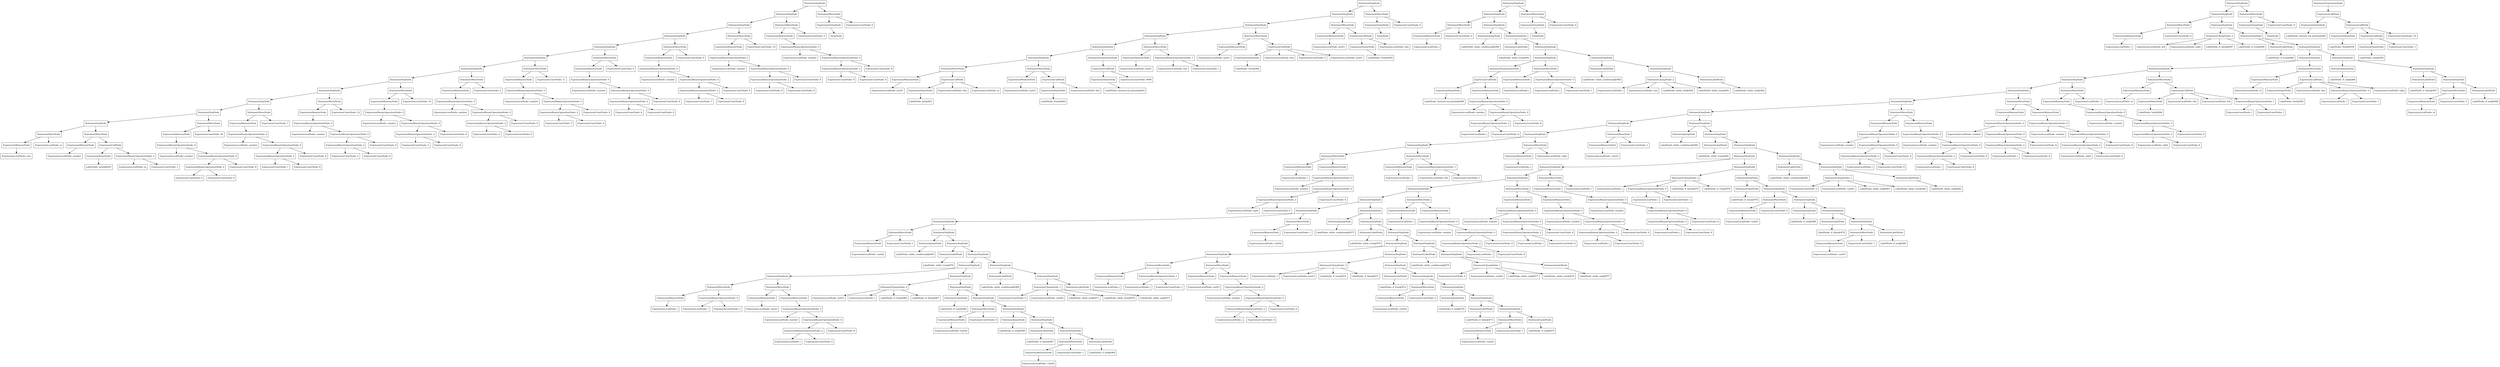digraph QuickSort {
"0x6030000e2db0" [label="StatementSeqNode" shape=box]
"0x6030000e2d20" [label="StatementSeqNode" shape=box]
"0x6030000e2c30" [label="StatementSeqNode" shape=box]
"0x6030000e2b40" [label="StatementSeqNode" shape=box]
"0x6030000e2a50" [label="StatementSeqNode" shape=box]
"0x6030000e2960" [label="StatementSeqNode" shape=box]
"0x6030000e2870" [label="StatementSeqNode" shape=box]
"0x6030000e2780" [label="StatementSeqNode" shape=box]
"0x6030000e2690" [label="StatementSeqNode" shape=box]
"0x6030000e25a0" [label="StatementSeqNode" shape=box]
"0x6030000e24b0" [label="StatementSeqNode" shape=box]
"0x6030000e23c0" [label="StatementSeqNode" shape=box]
"0x6030000e2330" [label="StatementMoveNode" shape=box]
"0x602000062e10" [label="ExpressionMemoryNode" shape=box]
"0x6040000c5d90" [label="ExpressionLocalNode: size" shape=box]
"0x602000062e10" -> "0x6040000c5d90"
"0x6030000e2330" -> "0x602000062e10"
"0x6040000c5d50" [label="ExpressionLocalNode: sz" shape=box]
"0x6030000e2330" -> "0x6040000c5d50"
"0x6030000e23c0" -> "0x6030000e2330"
"0x6030000e2390" [label="StatementMoveNode" shape=box]
"0x602000062f10" [label="ExpressionMemoryNode" shape=box]
"0x6040000c5e90" [label="ExpressionLocalNode: number" shape=box]
"0x602000062f10" -> "0x6040000c5e90"
"0x6030000e2390" -> "0x602000062f10"
"0x6040000c5e10" [label="ExpressionCallNode" shape=box]
"0x602000062e50" [label="ExpressionNameNode" shape=box]
"0x6040000c5dd0" [label="LabelNode: new[]@993" shape=box]
"0x602000062e50" -> "0x6040000c5dd0"
"0x6040000c5e10" -> "0x602000062e50"
"0x6030000e2360" [label="ExpressionBinaryOperationNode: 2" shape=box]
"0x6040000c5e50" [label="ExpressionLocalNode: sz" shape=box]
"0x6030000e2360" -> "0x6040000c5e50"
"0x602000062e90" [label="ExpressionConstNode: 1" shape=box]
"0x6030000e2360" -> "0x602000062e90"
"0x6040000c5e10" -> "0x6030000e2360"
"0x6030000e2390" -> "0x6040000c5e10"
"0x6030000e23c0" -> "0x6030000e2390"
"0x6030000e24b0" -> "0x6030000e23c0"
"0x6030000e2480" [label="StatementMoveNode" shape=box]
"0x602000063050" [label="ExpressionMemoryNode" shape=box]
"0x6030000e2450" [label="ExpressionBinaryOperationNode: 0" shape=box]
"0x6040000c5ed0" [label="ExpressionLocalNode: number" shape=box]
"0x6030000e2450" -> "0x6040000c5ed0"
"0x6030000e2420" [label="ExpressionBinaryOperationNode: 0" shape=box]
"0x6030000e23f0" [label="ExpressionBinaryOperationNode: 2" shape=box]
"0x602000062ff0" [label="ExpressionConstNode: 0" shape=box]
"0x6030000e23f0" -> "0x602000062ff0"
"0x602000063030" [label="ExpressionConstNode: 8" shape=box]
"0x6030000e23f0" -> "0x602000063030"
"0x6030000e2420" -> "0x6030000e23f0"
"0x602000063010" [label="ExpressionConstNode: 8" shape=box]
"0x6030000e2420" -> "0x602000063010"
"0x6030000e2450" -> "0x6030000e2420"
"0x602000063050" -> "0x6030000e2450"
"0x6030000e2480" -> "0x602000063050"
"0x602000062f90" [label="ExpressionConstNode: 20" shape=box]
"0x6030000e2480" -> "0x602000062f90"
"0x6030000e24b0" -> "0x6030000e2480"
"0x6030000e25a0" -> "0x6030000e24b0"
"0x6030000e2570" [label="StatementMoveNode" shape=box]
"0x602000063190" [label="ExpressionMemoryNode" shape=box]
"0x6030000e2540" [label="ExpressionBinaryOperationNode: 0" shape=box]
"0x6040000c5f10" [label="ExpressionLocalNode: number" shape=box]
"0x6030000e2540" -> "0x6040000c5f10"
"0x6030000e2510" [label="ExpressionBinaryOperationNode: 0" shape=box]
"0x6030000e24e0" [label="ExpressionBinaryOperationNode: 2" shape=box]
"0x602000063130" [label="ExpressionConstNode: 1" shape=box]
"0x6030000e24e0" -> "0x602000063130"
"0x602000063170" [label="ExpressionConstNode: 8" shape=box]
"0x6030000e24e0" -> "0x602000063170"
"0x6030000e2510" -> "0x6030000e24e0"
"0x602000063150" [label="ExpressionConstNode: 8" shape=box]
"0x6030000e2510" -> "0x602000063150"
"0x6030000e2540" -> "0x6030000e2510"
"0x602000063190" -> "0x6030000e2540"
"0x6030000e2570" -> "0x602000063190"
"0x6020000630d0" [label="ExpressionConstNode: 7" shape=box]
"0x6030000e2570" -> "0x6020000630d0"
"0x6030000e25a0" -> "0x6030000e2570"
"0x6030000e2690" -> "0x6030000e25a0"
"0x6030000e2660" [label="StatementMoveNode" shape=box]
"0x6020000632d0" [label="ExpressionMemoryNode" shape=box]
"0x6030000e2630" [label="ExpressionBinaryOperationNode: 0" shape=box]
"0x6040000c5f50" [label="ExpressionLocalNode: number" shape=box]
"0x6030000e2630" -> "0x6040000c5f50"
"0x6030000e2600" [label="ExpressionBinaryOperationNode: 0" shape=box]
"0x6030000e25d0" [label="ExpressionBinaryOperationNode: 2" shape=box]
"0x602000063270" [label="ExpressionConstNode: 2" shape=box]
"0x6030000e25d0" -> "0x602000063270"
"0x6020000632b0" [label="ExpressionConstNode: 8" shape=box]
"0x6030000e25d0" -> "0x6020000632b0"
"0x6030000e2600" -> "0x6030000e25d0"
"0x602000063290" [label="ExpressionConstNode: 8" shape=box]
"0x6030000e2600" -> "0x602000063290"
"0x6030000e2630" -> "0x6030000e2600"
"0x6020000632d0" -> "0x6030000e2630"
"0x6030000e2660" -> "0x6020000632d0"
"0x602000063210" [label="ExpressionConstNode: 12" shape=box]
"0x6030000e2660" -> "0x602000063210"
"0x6030000e2690" -> "0x6030000e2660"
"0x6030000e2780" -> "0x6030000e2690"
"0x6030000e2750" [label="StatementMoveNode" shape=box]
"0x602000063410" [label="ExpressionMemoryNode" shape=box]
"0x6030000e2720" [label="ExpressionBinaryOperationNode: 0" shape=box]
"0x6040000c5f90" [label="ExpressionLocalNode: number" shape=box]
"0x6030000e2720" -> "0x6040000c5f90"
"0x6030000e26f0" [label="ExpressionBinaryOperationNode: 0" shape=box]
"0x6030000e26c0" [label="ExpressionBinaryOperationNode: 2" shape=box]
"0x6020000633b0" [label="ExpressionConstNode: 3" shape=box]
"0x6030000e26c0" -> "0x6020000633b0"
"0x6020000633f0" [label="ExpressionConstNode: 8" shape=box]
"0x6030000e26c0" -> "0x6020000633f0"
"0x6030000e26f0" -> "0x6030000e26c0"
"0x6020000633d0" [label="ExpressionConstNode: 8" shape=box]
"0x6030000e26f0" -> "0x6020000633d0"
"0x6030000e2720" -> "0x6030000e26f0"
"0x602000063410" -> "0x6030000e2720"
"0x6030000e2750" -> "0x602000063410"
"0x602000063350" [label="ExpressionConstNode: 18" shape=box]
"0x6030000e2750" -> "0x602000063350"
"0x6030000e2780" -> "0x6030000e2750"
"0x6030000e2870" -> "0x6030000e2780"
"0x6030000e2840" [label="StatementMoveNode" shape=box]
"0x602000063550" [label="ExpressionMemoryNode" shape=box]
"0x6030000e2810" [label="ExpressionBinaryOperationNode: 0" shape=box]
"0x6040000c5fd0" [label="ExpressionLocalNode: number" shape=box]
"0x6030000e2810" -> "0x6040000c5fd0"
"0x6030000e27e0" [label="ExpressionBinaryOperationNode: 0" shape=box]
"0x6030000e27b0" [label="ExpressionBinaryOperationNode: 2" shape=box]
"0x6020000634f0" [label="ExpressionConstNode: 4" shape=box]
"0x6030000e27b0" -> "0x6020000634f0"
"0x602000063530" [label="ExpressionConstNode: 8" shape=box]
"0x6030000e27b0" -> "0x602000063530"
"0x6030000e27e0" -> "0x6030000e27b0"
"0x602000063510" [label="ExpressionConstNode: 8" shape=box]
"0x6030000e27e0" -> "0x602000063510"
"0x6030000e2810" -> "0x6030000e27e0"
"0x602000063550" -> "0x6030000e2810"
"0x6030000e2840" -> "0x602000063550"
"0x602000063490" [label="ExpressionConstNode: 2" shape=box]
"0x6030000e2840" -> "0x602000063490"
"0x6030000e2870" -> "0x6030000e2840"
"0x6030000e2960" -> "0x6030000e2870"
"0x6030000e2930" [label="StatementMoveNode" shape=box]
"0x602000063690" [label="ExpressionMemoryNode" shape=box]
"0x6030000e2900" [label="ExpressionBinaryOperationNode: 0" shape=box]
"0x6040000c6010" [label="ExpressionLocalNode: number" shape=box]
"0x6030000e2900" -> "0x6040000c6010"
"0x6030000e28d0" [label="ExpressionBinaryOperationNode: 0" shape=box]
"0x6030000e28a0" [label="ExpressionBinaryOperationNode: 2" shape=box]
"0x602000063630" [label="ExpressionConstNode: 5" shape=box]
"0x6030000e28a0" -> "0x602000063630"
"0x602000063670" [label="ExpressionConstNode: 8" shape=box]
"0x6030000e28a0" -> "0x602000063670"
"0x6030000e28d0" -> "0x6030000e28a0"
"0x602000063650" [label="ExpressionConstNode: 8" shape=box]
"0x6030000e28d0" -> "0x602000063650"
"0x6030000e2900" -> "0x6030000e28d0"
"0x602000063690" -> "0x6030000e2900"
"0x6030000e2930" -> "0x602000063690"
"0x6020000635d0" [label="ExpressionConstNode: 11" shape=box]
"0x6030000e2930" -> "0x6020000635d0"
"0x6030000e2960" -> "0x6030000e2930"
"0x6030000e2a50" -> "0x6030000e2960"
"0x6030000e2a20" [label="StatementMoveNode" shape=box]
"0x6020000637d0" [label="ExpressionMemoryNode" shape=box]
"0x6030000e29f0" [label="ExpressionBinaryOperationNode: 0" shape=box]
"0x6040000c6050" [label="ExpressionLocalNode: number" shape=box]
"0x6030000e29f0" -> "0x6040000c6050"
"0x6030000e29c0" [label="ExpressionBinaryOperationNode: 0" shape=box]
"0x6030000e2990" [label="ExpressionBinaryOperationNode: 2" shape=box]
"0x602000063770" [label="ExpressionConstNode: 6" shape=box]
"0x6030000e2990" -> "0x602000063770"
"0x6020000637b0" [label="ExpressionConstNode: 8" shape=box]
"0x6030000e2990" -> "0x6020000637b0"
"0x6030000e29c0" -> "0x6030000e2990"
"0x602000063790" [label="ExpressionConstNode: 8" shape=box]
"0x6030000e29c0" -> "0x602000063790"
"0x6030000e29f0" -> "0x6030000e29c0"
"0x6020000637d0" -> "0x6030000e29f0"
"0x6030000e2a20" -> "0x6020000637d0"
"0x602000063710" [label="ExpressionConstNode: 6" shape=box]
"0x6030000e2a20" -> "0x602000063710"
"0x6030000e2a50" -> "0x6030000e2a20"
"0x6030000e2b40" -> "0x6030000e2a50"
"0x6030000e2b10" [label="StatementMoveNode" shape=box]
"0x602000063910" [label="ExpressionMemoryNode" shape=box]
"0x6030000e2ae0" [label="ExpressionBinaryOperationNode: 0" shape=box]
"0x6040000c6090" [label="ExpressionLocalNode: number" shape=box]
"0x6030000e2ae0" -> "0x6040000c6090"
"0x6030000e2ab0" [label="ExpressionBinaryOperationNode: 0" shape=box]
"0x6030000e2a80" [label="ExpressionBinaryOperationNode: 2" shape=box]
"0x6020000638b0" [label="ExpressionConstNode: 7" shape=box]
"0x6030000e2a80" -> "0x6020000638b0"
"0x6020000638f0" [label="ExpressionConstNode: 8" shape=box]
"0x6030000e2a80" -> "0x6020000638f0"
"0x6030000e2ab0" -> "0x6030000e2a80"
"0x6020000638d0" [label="ExpressionConstNode: 8" shape=box]
"0x6030000e2ab0" -> "0x6020000638d0"
"0x6030000e2ae0" -> "0x6030000e2ab0"
"0x602000063910" -> "0x6030000e2ae0"
"0x6030000e2b10" -> "0x602000063910"
"0x602000063850" [label="ExpressionConstNode: 9" shape=box]
"0x6030000e2b10" -> "0x602000063850"
"0x6030000e2b40" -> "0x6030000e2b10"
"0x6030000e2c30" -> "0x6030000e2b40"
"0x6030000e2c00" [label="StatementMoveNode" shape=box]
"0x602000063a50" [label="ExpressionMemoryNode" shape=box]
"0x6030000e2bd0" [label="ExpressionBinaryOperationNode: 0" shape=box]
"0x6040000c60d0" [label="ExpressionLocalNode: number" shape=box]
"0x6030000e2bd0" -> "0x6040000c60d0"
"0x6030000e2ba0" [label="ExpressionBinaryOperationNode: 0" shape=box]
"0x6030000e2b70" [label="ExpressionBinaryOperationNode: 2" shape=box]
"0x6020000639f0" [label="ExpressionConstNode: 8" shape=box]
"0x6030000e2b70" -> "0x6020000639f0"
"0x602000063a30" [label="ExpressionConstNode: 8" shape=box]
"0x6030000e2b70" -> "0x602000063a30"
"0x6030000e2ba0" -> "0x6030000e2b70"
"0x602000063a10" [label="ExpressionConstNode: 8" shape=box]
"0x6030000e2ba0" -> "0x602000063a10"
"0x6030000e2bd0" -> "0x6030000e2ba0"
"0x602000063a50" -> "0x6030000e2bd0"
"0x6030000e2c00" -> "0x602000063a50"
"0x602000063990" [label="ExpressionConstNode: 19" shape=box]
"0x6030000e2c00" -> "0x602000063990"
"0x6030000e2c30" -> "0x6030000e2c00"
"0x6030000e2d20" -> "0x6030000e2c30"
"0x6030000e2cf0" [label="StatementMoveNode" shape=box]
"0x602000063b90" [label="ExpressionMemoryNode" shape=box]
"0x6030000e2cc0" [label="ExpressionBinaryOperationNode: 0" shape=box]
"0x6040000c6110" [label="ExpressionLocalNode: number" shape=box]
"0x6030000e2cc0" -> "0x6040000c6110"
"0x6030000e2c90" [label="ExpressionBinaryOperationNode: 0" shape=box]
"0x6030000e2c60" [label="ExpressionBinaryOperationNode: 2" shape=box]
"0x602000063b30" [label="ExpressionConstNode: 9" shape=box]
"0x6030000e2c60" -> "0x602000063b30"
"0x602000063b70" [label="ExpressionConstNode: 8" shape=box]
"0x6030000e2c60" -> "0x602000063b70"
"0x6030000e2c90" -> "0x6030000e2c60"
"0x602000063b50" [label="ExpressionConstNode: 8" shape=box]
"0x6030000e2c90" -> "0x602000063b50"
"0x6030000e2cc0" -> "0x6030000e2c90"
"0x602000063b90" -> "0x6030000e2cc0"
"0x6030000e2cf0" -> "0x602000063b90"
"0x602000063ad0" [label="ExpressionConstNode: 5" shape=box]
"0x6030000e2cf0" -> "0x602000063ad0"
"0x6030000e2d20" -> "0x6030000e2cf0"
"0x6030000e2db0" -> "0x6030000e2d20"
"0x6030000e2d80" [label="StatementMoveNode" shape=box]
"0x602000063c30" [label="ExpressionTempNode" shape=box]
"0x6040000c6150" [label="TempNode" shape=box]
"0x602000063c30" -> "0x6040000c6150"
"0x6030000e2d80" -> "0x602000063c30"
"0x602000063c10" [label="ExpressionConstNode: 0" shape=box]
"0x6030000e2d80" -> "0x602000063c10"
"0x6030000e2db0" -> "0x6030000e2d80"
"0x6030000dfff0" [label="StatementSeqNode" shape=box]
"0x6030000cf790" [label="StatementSeqNode" shape=box]
"0x6030000cf730" [label="StatementSeqNode" shape=box]
"0x6030000cf6a0" [label="StatementSeqNode" shape=box]
"0x6030000cf5e0" [label="StatementSeqNode" shape=box]
"0x6030000cf550" [label="StatementSeqNode" shape=box]
"0x6030000cf4f0" [label="StatementMoveNode" shape=box]
"0x602000060310" [label="ExpressionMemoryNode" shape=box]
"0x6040000c3450" [label="ExpressionLocalNode: aux01" shape=box]
"0x602000060310" -> "0x6040000c3450"
"0x6030000cf4f0" -> "0x602000060310"
"0x6040000c3390" [label="ExpressionCallNode" shape=box]
"0x602000060230" [label="ExpressionNameNode" shape=box]
"0x6040000c3350" [label="LabelNode: Init@961" shape=box]
"0x602000060230" -> "0x6040000c3350"
"0x6040000c3390" -> "0x602000060230"
"0x6040000c33d0" [label="ExpressionLocalNode: this" shape=box]
"0x6040000c3390" -> "0x6040000c33d0"
"0x6040000c3410" [label="ExpressionLocalNode: sz" shape=box]
"0x6040000c3390" -> "0x6040000c3410"
"0x6030000cf4f0" -> "0x6040000c3390"
"0x6030000cf550" -> "0x6030000cf4f0"
"0x6030000cf520" [label="StatementMoveNode" shape=box]
"0x6020000603f0" [label="ExpressionMemoryNode" shape=box]
"0x6040000c3550" [label="ExpressionLocalNode: aux01" shape=box]
"0x6020000603f0" -> "0x6040000c3550"
"0x6030000cf520" -> "0x6020000603f0"
"0x6040000c34d0" [label="ExpressionCallNode" shape=box]
"0x602000060350" [label="ExpressionNameNode" shape=box]
"0x6040000c3490" [label="LabelNode: Print@962" shape=box]
"0x602000060350" -> "0x6040000c3490"
"0x6040000c34d0" -> "0x602000060350"
"0x6040000c3510" [label="ExpressionLocalNode: this" shape=box]
"0x6040000c34d0" -> "0x6040000c3510"
"0x6030000cf520" -> "0x6040000c34d0"
"0x6030000cf550" -> "0x6030000cf520"
"0x6030000cf5e0" -> "0x6030000cf550"
"0x6020000604d0" [label="StatementExpressionNode" shape=box]
"0x6040000c3610" [label="ExpressionCallNode" shape=box]
"0x602000060490" [label="ExpressionNameNode" shape=box]
"0x6040000c3590" [label="LabelNode: System.out.println@963" shape=box]
"0x602000060490" -> "0x6040000c3590"
"0x6040000c3610" -> "0x602000060490"
"0x602000060470" [label="ExpressionConstNode: 9999" shape=box]
"0x6040000c3610" -> "0x602000060470"
"0x6020000604d0" -> "0x6040000c3610"
"0x6030000cf5e0" -> "0x6020000604d0"
"0x6030000cf6a0" -> "0x6030000cf5e0"
"0x6030000cf670" [label="StatementMoveNode" shape=box]
"0x6020000605b0" [label="ExpressionMemoryNode" shape=box]
"0x6040000c3690" [label="ExpressionLocalNode: aux01" shape=box]
"0x6020000605b0" -> "0x6040000c3690"
"0x6030000cf670" -> "0x6020000605b0"
"0x6030000cf640" [label="ExpressionBinaryOperationNode: 1" shape=box]
"0x6040000c3650" [label="ExpressionLocalNode: size" shape=box]
"0x6030000cf640" -> "0x6040000c3650"
"0x602000060570" [label="ExpressionConstNode: 1" shape=box]
"0x6030000cf640" -> "0x602000060570"
"0x6030000cf670" -> "0x6030000cf640"
"0x6030000cf6a0" -> "0x6030000cf670"
"0x6030000cf730" -> "0x6030000cf6a0"
"0x6030000cf700" [label="StatementMoveNode" shape=box]
"0x602000060730" [label="ExpressionMemoryNode" shape=box]
"0x6040000c37d0" [label="ExpressionLocalNode: aux01" shape=box]
"0x602000060730" -> "0x6040000c37d0"
"0x6030000cf700" -> "0x602000060730"
"0x6040000c3710" [label="ExpressionCallNode" shape=box]
"0x602000060610" [label="ExpressionNameNode" shape=box]
"0x6040000c36d0" [label="LabelNode: Sort@964" shape=box]
"0x602000060610" -> "0x6040000c36d0"
"0x6040000c3710" -> "0x602000060610"
"0x6040000c3750" [label="ExpressionLocalNode: this" shape=box]
"0x6040000c3710" -> "0x6040000c3750"
"0x602000060690" [label="ExpressionConstNode: 0" shape=box]
"0x6040000c3710" -> "0x602000060690"
"0x6040000c3790" [label="ExpressionLocalNode: aux01" shape=box]
"0x6040000c3710" -> "0x6040000c3790"
"0x6030000cf700" -> "0x6040000c3710"
"0x6030000cf730" -> "0x6030000cf700"
"0x6030000cf790" -> "0x6030000cf730"
"0x6030000cf760" [label="StatementMoveNode" shape=box]
"0x602000060830" [label="ExpressionMemoryNode" shape=box]
"0x6040000c38d0" [label="ExpressionLocalNode: aux01" shape=box]
"0x602000060830" -> "0x6040000c38d0"
"0x6030000cf760" -> "0x602000060830"
"0x6040000c3850" [label="ExpressionCallNode" shape=box]
"0x602000060790" [label="ExpressionNameNode" shape=box]
"0x6040000c3810" [label="LabelNode: Print@965" shape=box]
"0x602000060790" -> "0x6040000c3810"
"0x6040000c3850" -> "0x602000060790"
"0x6040000c3890" [label="ExpressionLocalNode: this" shape=box]
"0x6040000c3850" -> "0x6040000c3890"
"0x6030000cf760" -> "0x6040000c3850"
"0x6030000cf790" -> "0x6030000cf760"
"0x6030000dfff0" -> "0x6030000cf790"
"0x6030000cf7f0" [label="StatementMoveNode" shape=box]
"0x6020000608d0" [label="ExpressionTempNode" shape=box]
"0x6040000c3910" [label="TempNode" shape=box]
"0x6020000608d0" -> "0x6040000c3910"
"0x6030000cf7f0" -> "0x6020000608d0"
"0x6020000608b0" [label="ExpressionConstNode: 0" shape=box]
"0x6030000cf7f0" -> "0x6020000608b0"
"0x6030000dfff0" -> "0x6030000cf7f0"
"0x6030000e2300" [label="StatementSeqNode" shape=box]
"0x6030000e2270" [label="StatementSeqNode" shape=box]
"0x6030000e1ee0" [label="StatementMoveNode" shape=box]
"0x602000062990" [label="ExpressionMemoryNode" shape=box]
"0x6040000c5890" [label="ExpressionLocalNode: j" shape=box]
"0x602000062990" -> "0x6040000c5890"
"0x6030000e1ee0" -> "0x602000062990"
"0x602000062950" [label="ExpressionConstNode: 0" shape=box]
"0x6030000e1ee0" -> "0x602000062950"
"0x6030000e2270" -> "0x6030000e1ee0"
"0x6030000e2180" [label="StatementSeqNode" shape=box]
"0x602000062cd0" [label="StatementJumpNode" shape=box]
"0x6040000c5b10" [label="LabelNode: while_conditional@990" shape=box]
"0x602000062cd0" -> "0x6040000c5b10"
"0x6030000e2180" -> "0x602000062cd0"
"0x6030000e21b0" [label="StatementSeqNode" shape=box]
"0x602000062c90" [label="StatementLabelNode" shape=box]
"0x6040000c5c50" [label="LabelNode: while_true@991" shape=box]
"0x602000062c90" -> "0x6040000c5c50"
"0x6030000e21b0" -> "0x602000062c90"
"0x6030000e21e0" [label="StatementSeqNode" shape=box]
"0x6030000e20c0" [label="StatementSeqNode" shape=box]
"0x602000062b10" [label="StatementExpressionNode" shape=box]
"0x6040000c5a50" [label="ExpressionCallNode" shape=box]
"0x602000062ad0" [label="ExpressionNameNode" shape=box]
"0x6040000c59d0" [label="LabelNode: System.out.println@989" shape=box]
"0x602000062ad0" -> "0x6040000c59d0"
"0x6040000c5a50" -> "0x602000062ad0"
"0x602000062ab0" [label="ExpressionMemoryNode" shape=box]
"0x6030000e1fa0" [label="ExpressionBinaryOperationNode: 0" shape=box]
"0x6040000c5950" [label="ExpressionLocalNode: number" shape=box]
"0x6030000e1fa0" -> "0x6040000c5950"
"0x6030000e1f70" [label="ExpressionBinaryOperationNode: 0" shape=box]
"0x6030000e1f40" [label="ExpressionBinaryOperationNode: 2" shape=box]
"0x6040000c5990" [label="ExpressionLocalNode: j" shape=box]
"0x6030000e1f40" -> "0x6040000c5990"
"0x602000062a70" [label="ExpressionConstNode: 8" shape=box]
"0x6030000e1f40" -> "0x602000062a70"
"0x6030000e1f70" -> "0x6030000e1f40"
"0x602000062a50" [label="ExpressionConstNode: 8" shape=box]
"0x6030000e1f70" -> "0x602000062a50"
"0x6030000e1fa0" -> "0x6030000e1f70"
"0x602000062ab0" -> "0x6030000e1fa0"
"0x6040000c5a50" -> "0x602000062ab0"
"0x602000062b10" -> "0x6040000c5a50"
"0x6030000e20c0" -> "0x602000062b10"
"0x6030000e2090" [label="StatementMoveNode" shape=box]
"0x602000062bf0" [label="ExpressionMemoryNode" shape=box]
"0x6040000c5ad0" [label="ExpressionLocalNode: j" shape=box]
"0x602000062bf0" -> "0x6040000c5ad0"
"0x6030000e2090" -> "0x602000062bf0"
"0x6030000e2060" [label="ExpressionBinaryOperationNode: 0" shape=box]
"0x6040000c5a90" [label="ExpressionLocalNode: j" shape=box]
"0x6030000e2060" -> "0x6040000c5a90"
"0x602000062bb0" [label="ExpressionConstNode: 1" shape=box]
"0x6030000e2060" -> "0x602000062bb0"
"0x6030000e2090" -> "0x6030000e2060"
"0x6030000e20c0" -> "0x6030000e2090"
"0x6030000e21e0" -> "0x6030000e20c0"
"0x6030000e2210" [label="StatementSeqNode" shape=box]
"0x602000062c70" [label="StatementLabelNode" shape=box]
"0x6040000c5c10" [label="LabelNode: while_conditional@990" shape=box]
"0x602000062c70" -> "0x6040000c5c10"
"0x6030000e2210" -> "0x602000062c70"
"0x6030000e2240" [label="StatementSeqNode" shape=box]
"0x6040000c5cd0" [label="StatementCJumpNode: 2" shape=box]
"0x6040000c58d0" [label="ExpressionLocalNode: j" shape=box]
"0x6040000c5cd0" -> "0x6040000c58d0"
"0x6040000c5910" [label="ExpressionLocalNode: size" shape=box]
"0x6040000c5cd0" -> "0x6040000c5910"
"0x6040000c5bd0" [label="LabelNode: while_end@992" shape=box]
"0x6040000c5cd0" -> "0x6040000c5bd0"
"0x6040000c5b90" [label="LabelNode: while_true@991" shape=box]
"0x6040000c5cd0" -> "0x6040000c5b90"
"0x6030000e2240" -> "0x6040000c5cd0"
"0x602000062cb0" [label="StatementLabelNode" shape=box]
"0x6040000c5c90" [label="LabelNode: while_end@992" shape=box]
"0x602000062cb0" -> "0x6040000c5c90"
"0x6030000e2240" -> "0x602000062cb0"
"0x6030000e2210" -> "0x6030000e2240"
"0x6030000e21e0" -> "0x6030000e2210"
"0x6030000e21b0" -> "0x6030000e21e0"
"0x6030000e2180" -> "0x6030000e21b0"
"0x6030000e2270" -> "0x6030000e2180"
"0x6030000e2300" -> "0x6030000e2270"
"0x6030000e22d0" [label="StatementMoveNode" shape=box]
"0x602000062d70" [label="ExpressionTempNode" shape=box]
"0x6040000c5d10" [label="TempNode" shape=box]
"0x602000062d70" -> "0x6040000c5d10"
"0x6030000e22d0" -> "0x602000062d70"
"0x602000062d50" [label="ExpressionConstNode: 0" shape=box]
"0x6030000e22d0" -> "0x602000062d50"
"0x6030000e2300" -> "0x6030000e22d0"
"0x6030000e1e80" [label="StatementSeqNode" shape=box]
"0x6030000e1df0" [label="StatementSeqNode" shape=box]
"0x6030000e00b0" [label="StatementMoveNode" shape=box]
"0x602000060990" [label="ExpressionMemoryNode" shape=box]
"0x6040000c3950" [label="ExpressionLocalNode: t" shape=box]
"0x602000060990" -> "0x6040000c3950"
"0x6030000e00b0" -> "0x602000060990"
"0x602000060950" [label="ExpressionConstNode: 0" shape=box]
"0x6030000e00b0" -> "0x602000060950"
"0x6030000e1df0" -> "0x6030000e00b0"
"0x6030000e1cd0" [label="StatementSeqNode" shape=box]
"0x6040000c5810" [label="StatementCJumpNode: 2" shape=box]
"0x6040000c3990" [label="ExpressionLocalNode: left" shape=box]
"0x6040000c5810" -> "0x6040000c3990"
"0x6040000c39d0" [label="ExpressionLocalNode: right" shape=box]
"0x6040000c5810" -> "0x6040000c39d0"
"0x6040000c56d0" [label="LabelNode: if_false@987" shape=box]
"0x6040000c5810" -> "0x6040000c56d0"
"0x6040000c5690" [label="LabelNode: if_true@986" shape=box]
"0x6040000c5810" -> "0x6040000c5690"
"0x6030000e1cd0" -> "0x6040000c5810"
"0x6030000e1d00" [label="StatementSeqNode" shape=box]
"0x6020000627d0" [label="StatementLabelNode" shape=box]
"0x6040000c5750" [label="LabelNode: if_true@986" shape=box]
"0x6020000627d0" -> "0x6040000c5750"
"0x6030000e1d00" -> "0x6020000627d0"
"0x6030000e1d30" [label="StatementSeqNode" shape=box]
"0x6030000e1af0" [label="StatementSeqNode" shape=box]
"0x6030000e1b20" [label="StatementSeqNode" shape=box]
"0x6030000e1b50" [label="StatementSeqNode" shape=box]
"0x6030000e1b80" [label="StatementSeqNode" shape=box]
"0x6030000e1bb0" [label="StatementSeqNode" shape=box]
"0x6030000e1be0" [label="StatementSeqNode" shape=box]
"0x6030000e1c10" [label="StatementSeqNode" shape=box]
"0x6030000e1c40" [label="StatementSeqNode" shape=box]
"0x6030000e1c70" [label="StatementSeqNode" shape=box]
"0x6030000e01a0" [label="StatementMoveNode" shape=box]
"0x602000060af0" [label="ExpressionMemoryNode" shape=box]
"0x6040000c3a90" [label="ExpressionLocalNode: v" shape=box]
"0x602000060af0" -> "0x6040000c3a90"
"0x6030000e01a0" -> "0x602000060af0"
"0x602000060ab0" [label="ExpressionMemoryNode" shape=box]
"0x6030000e0170" [label="ExpressionBinaryOperationNode: 0" shape=box]
"0x6040000c3a10" [label="ExpressionLocalNode: number" shape=box]
"0x6030000e0170" -> "0x6040000c3a10"
"0x6030000e0140" [label="ExpressionBinaryOperationNode: 0" shape=box]
"0x6030000e0110" [label="ExpressionBinaryOperationNode: 2" shape=box]
"0x6040000c3a50" [label="ExpressionLocalNode: right" shape=box]
"0x6030000e0110" -> "0x6040000c3a50"
"0x602000060a70" [label="ExpressionConstNode: 8" shape=box]
"0x6030000e0110" -> "0x602000060a70"
"0x6030000e0140" -> "0x6030000e0110"
"0x602000060a50" [label="ExpressionConstNode: 8" shape=box]
"0x6030000e0140" -> "0x602000060a50"
"0x6030000e0170" -> "0x6030000e0140"
"0x602000060ab0" -> "0x6030000e0170"
"0x6030000e01a0" -> "0x602000060ab0"
"0x6030000e1c70" -> "0x6030000e01a0"
"0x6030000e0230" [label="StatementMoveNode" shape=box]
"0x602000060bd0" [label="ExpressionMemoryNode" shape=box]
"0x6040000c3b10" [label="ExpressionLocalNode: i" shape=box]
"0x602000060bd0" -> "0x6040000c3b10"
"0x6030000e0230" -> "0x602000060bd0"
"0x6030000e0200" [label="ExpressionBinaryOperationNode: 1" shape=box]
"0x6040000c3ad0" [label="ExpressionLocalNode: left" shape=box]
"0x6030000e0200" -> "0x6040000c3ad0"
"0x602000060b90" [label="ExpressionConstNode: 1" shape=box]
"0x6030000e0200" -> "0x602000060b90"
"0x6030000e0230" -> "0x6030000e0200"
"0x6030000e1c70" -> "0x6030000e0230"
"0x6030000e1c40" -> "0x6030000e1c70"
"0x6030000e0260" [label="StatementMoveNode" shape=box]
"0x602000060c70" [label="ExpressionMemoryNode" shape=box]
"0x6040000c3b90" [label="ExpressionLocalNode: j" shape=box]
"0x602000060c70" -> "0x6040000c3b90"
"0x6030000e0260" -> "0x602000060c70"
"0x6040000c3b50" [label="ExpressionLocalNode: right" shape=box]
"0x6030000e0260" -> "0x6040000c3b50"
"0x6030000e1c40" -> "0x6030000e0260"
"0x6030000e1c10" -> "0x6030000e1c40"
"0x6030000e02c0" [label="StatementMoveNode" shape=box]
"0x602000060d10" [label="ExpressionMemoryNode" shape=box]
"0x6040000c3bd0" [label="ExpressionLocalNode: cont01" shape=box]
"0x602000060d10" -> "0x6040000c3bd0"
"0x6030000e02c0" -> "0x602000060d10"
"0x602000060cd0" [label="ExpressionConstNode: 1" shape=box]
"0x6030000e02c0" -> "0x602000060cd0"
"0x6030000e1c10" -> "0x6030000e02c0"
"0x6030000e1be0" -> "0x6030000e1c10"
"0x6030000e1520" [label="StatementSeqNode" shape=box]
"0x602000061ff0" [label="StatementJumpNode" shape=box]
"0x6040000c4e90" [label="LabelNode: while_conditional@981" shape=box]
"0x602000061ff0" -> "0x6040000c4e90"
"0x6030000e1520" -> "0x602000061ff0"
"0x6030000e1550" [label="StatementSeqNode" shape=box]
"0x602000061f90" [label="StatementLabelNode" shape=box]
"0x6040000c4fd0" [label="LabelNode: while_true@982" shape=box]
"0x602000061f90" -> "0x6040000c4fd0"
"0x6030000e1550" -> "0x602000061f90"
"0x6030000e1580" [label="StatementSeqNode" shape=box]
"0x6030000e1340" [label="StatementSeqNode" shape=box]
"0x6030000e1370" [label="StatementSeqNode" shape=box]
"0x6030000e13a0" [label="StatementSeqNode" shape=box]
"0x6030000e13d0" [label="StatementSeqNode" shape=box]
"0x6030000e1400" [label="StatementSeqNode" shape=box]
"0x6030000e1430" [label="StatementSeqNode" shape=box]
"0x6030000e1460" [label="StatementSeqNode" shape=box]
"0x6030000e02f0" [label="StatementMoveNode" shape=box]
"0x602000060dd0" [label="ExpressionMemoryNode" shape=box]
"0x6040000c3c50" [label="ExpressionLocalNode: cont02" shape=box]
"0x602000060dd0" -> "0x6040000c3c50"
"0x6030000e02f0" -> "0x602000060dd0"
"0x602000060d90" [label="ExpressionConstNode: 1" shape=box]
"0x6030000e02f0" -> "0x602000060d90"
"0x6030000e1460" -> "0x6030000e02f0"
"0x6030000e07a0" [label="StatementSeqNode" shape=box]
"0x602000061330" [label="StatementJumpNode" shape=box]
"0x6040000c40d0" [label="LabelNode: while_conditional@969" shape=box]
"0x602000061330" -> "0x6040000c40d0"
"0x6030000e07a0" -> "0x602000061330"
"0x6030000e07d0" [label="StatementSeqNode" shape=box]
"0x6020000612d0" [label="StatementLabelNode" shape=box]
"0x6040000c4210" [label="LabelNode: while_true@970" shape=box]
"0x6020000612d0" -> "0x6040000c4210"
"0x6030000e07d0" -> "0x6020000612d0"
"0x6030000e0800" [label="StatementSeqNode" shape=box]
"0x6030000e06b0" [label="StatementSeqNode" shape=box]
"0x6030000e06e0" [label="StatementSeqNode" shape=box]
"0x6030000e0380" [label="StatementMoveNode" shape=box]
"0x602000060ed0" [label="ExpressionMemoryNode" shape=box]
"0x6040000c3d10" [label="ExpressionLocalNode: i" shape=box]
"0x602000060ed0" -> "0x6040000c3d10"
"0x6030000e0380" -> "0x602000060ed0"
"0x6030000e0350" [label="ExpressionBinaryOperationNode: 0" shape=box]
"0x6040000c3cd0" [label="ExpressionLocalNode: i" shape=box]
"0x6030000e0350" -> "0x6040000c3cd0"
"0x602000060e90" [label="ExpressionConstNode: 1" shape=box]
"0x6030000e0350" -> "0x602000060e90"
"0x6030000e0380" -> "0x6030000e0350"
"0x6030000e06e0" -> "0x6030000e0380"
"0x6030000e0440" [label="StatementMoveNode" shape=box]
"0x602000061010" [label="ExpressionMemoryNode" shape=box]
"0x6040000c3dd0" [label="ExpressionLocalNode: aux03" shape=box]
"0x602000061010" -> "0x6040000c3dd0"
"0x6030000e0440" -> "0x602000061010"
"0x602000060fd0" [label="ExpressionMemoryNode" shape=box]
"0x6030000e0410" [label="ExpressionBinaryOperationNode: 0" shape=box]
"0x6040000c3d50" [label="ExpressionLocalNode: number" shape=box]
"0x6030000e0410" -> "0x6040000c3d50"
"0x6030000e03e0" [label="ExpressionBinaryOperationNode: 0" shape=box]
"0x6030000e03b0" [label="ExpressionBinaryOperationNode: 2" shape=box]
"0x6040000c3d90" [label="ExpressionLocalNode: i" shape=box]
"0x6030000e03b0" -> "0x6040000c3d90"
"0x602000060f90" [label="ExpressionConstNode: 8" shape=box]
"0x6030000e03b0" -> "0x602000060f90"
"0x6030000e03e0" -> "0x6030000e03b0"
"0x602000060f70" [label="ExpressionConstNode: 8" shape=box]
"0x6030000e03e0" -> "0x602000060f70"
"0x6030000e0410" -> "0x6030000e03e0"
"0x602000060fd0" -> "0x6030000e0410"
"0x6030000e0440" -> "0x602000060fd0"
"0x6030000e06e0" -> "0x6030000e0440"
"0x6030000e06b0" -> "0x6030000e06e0"
"0x6030000e0560" [label="StatementSeqNode" shape=box]
"0x6040000c4090" [label="StatementCJumpNode: 2" shape=box]
"0x6040000c3e10" [label="ExpressionLocalNode: aux03" shape=box]
"0x6040000c4090" -> "0x6040000c3e10"
"0x6040000c3e50" [label="ExpressionLocalNode: v" shape=box]
"0x6040000c4090" -> "0x6040000c3e50"
"0x6040000c3f10" [label="LabelNode: if_true@966" shape=box]
"0x6040000c4090" -> "0x6040000c3f10"
"0x6040000c3f50" [label="LabelNode: if_false@967" shape=box]
"0x6040000c4090" -> "0x6040000c3f50"
"0x6030000e0560" -> "0x6040000c4090"
"0x6030000e0590" [label="StatementSeqNode" shape=box]
"0x6020000611f0" [label="StatementLabelNode" shape=box]
"0x6040000c3fd0" [label="LabelNode: if_true@966" shape=box]
"0x6020000611f0" -> "0x6040000c3fd0"
"0x6030000e0590" -> "0x6020000611f0"
"0x6030000e05c0" [label="StatementSeqNode" shape=box]
"0x6030000e0500" [label="StatementMoveNode" shape=box]
"0x602000061110" [label="ExpressionMemoryNode" shape=box]
"0x6040000c3e90" [label="ExpressionLocalNode: cont02" shape=box]
"0x602000061110" -> "0x6040000c3e90"
"0x6030000e0500" -> "0x602000061110"
"0x6020000610d0" [label="ExpressionConstNode: 0" shape=box]
"0x6030000e0500" -> "0x6020000610d0"
"0x6030000e05c0" -> "0x6030000e0500"
"0x6030000e05f0" [label="StatementSeqNode" shape=box]
"0x602000061250" [label="StatementJumpNode" shape=box]
"0x6040000c3f90" [label="LabelNode: if_end@968" shape=box]
"0x602000061250" -> "0x6040000c3f90"
"0x6030000e05f0" -> "0x602000061250"
"0x6030000e0620" [label="StatementSeqNode" shape=box]
"0x602000061210" [label="StatementLabelNode" shape=box]
"0x6040000c4010" [label="LabelNode: if_false@967" shape=box]
"0x602000061210" -> "0x6040000c4010"
"0x6030000e0620" -> "0x602000061210"
"0x6030000e0650" [label="StatementSeqNode" shape=box]
"0x6030000e0530" [label="StatementMoveNode" shape=box]
"0x6020000611b0" [label="ExpressionMemoryNode" shape=box]
"0x6040000c3ed0" [label="ExpressionLocalNode: cont02" shape=box]
"0x6020000611b0" -> "0x6040000c3ed0"
"0x6030000e0530" -> "0x6020000611b0"
"0x602000061170" [label="ExpressionConstNode: 1" shape=box]
"0x6030000e0530" -> "0x602000061170"
"0x6030000e0650" -> "0x6030000e0530"
"0x602000061230" [label="StatementLabelNode" shape=box]
"0x6040000c4050" [label="LabelNode: if_end@968" shape=box]
"0x602000061230" -> "0x6040000c4050"
"0x6030000e0650" -> "0x602000061230"
"0x6030000e0620" -> "0x6030000e0650"
"0x6030000e05f0" -> "0x6030000e0620"
"0x6030000e05c0" -> "0x6030000e05f0"
"0x6030000e0590" -> "0x6030000e05c0"
"0x6030000e0560" -> "0x6030000e0590"
"0x6030000e06b0" -> "0x6030000e0560"
"0x6030000e0800" -> "0x6030000e06b0"
"0x6030000e0830" [label="StatementSeqNode" shape=box]
"0x6020000612b0" [label="StatementLabelNode" shape=box]
"0x6040000c41d0" [label="LabelNode: while_conditional@969" shape=box]
"0x6020000612b0" -> "0x6040000c41d0"
"0x6030000e0830" -> "0x6020000612b0"
"0x6030000e0860" [label="StatementSeqNode" shape=box]
"0x6040000c4290" [label="StatementCJumpNode: 1" shape=box]
"0x602000061310" [label="ExpressionConstNode: 0" shape=box]
"0x6040000c4290" -> "0x602000061310"
"0x6040000c3c90" [label="ExpressionLocalNode: cont02" shape=box]
"0x6040000c4290" -> "0x6040000c3c90"
"0x6040000c4190" [label="LabelNode: while_end@971" shape=box]
"0x6040000c4290" -> "0x6040000c4190"
"0x6040000c4150" [label="LabelNode: while_true@970" shape=box]
"0x6040000c4290" -> "0x6040000c4150"
"0x6030000e0860" -> "0x6040000c4290"
"0x6020000612f0" [label="StatementLabelNode" shape=box]
"0x6040000c4250" [label="LabelNode: while_end@971" shape=box]
"0x6020000612f0" -> "0x6040000c4250"
"0x6030000e0860" -> "0x6020000612f0"
"0x6030000e0830" -> "0x6030000e0860"
"0x6030000e0800" -> "0x6030000e0830"
"0x6030000e07d0" -> "0x6030000e0800"
"0x6030000e07a0" -> "0x6030000e07d0"
"0x6030000e1460" -> "0x6030000e07a0"
"0x6030000e1430" -> "0x6030000e1460"
"0x6030000e0890" [label="StatementMoveNode" shape=box]
"0x6020000613f0" [label="ExpressionMemoryNode" shape=box]
"0x6040000c42d0" [label="ExpressionLocalNode: cont02" shape=box]
"0x6020000613f0" -> "0x6040000c42d0"
"0x6030000e0890" -> "0x6020000613f0"
"0x6020000613b0" [label="ExpressionConstNode: 1" shape=box]
"0x6030000e0890" -> "0x6020000613b0"
"0x6030000e1430" -> "0x6030000e0890"
"0x6030000e1400" -> "0x6030000e1430"
"0x6030000e0d70" [label="StatementSeqNode" shape=box]
"0x602000061930" [label="StatementJumpNode" shape=box]
"0x6040000c4750" [label="LabelNode: while_conditional@975" shape=box]
"0x602000061930" -> "0x6040000c4750"
"0x6030000e0d70" -> "0x602000061930"
"0x6030000e0da0" [label="StatementSeqNode" shape=box]
"0x6020000618d0" [label="StatementLabelNode" shape=box]
"0x6040000c4890" [label="LabelNode: while_true@976" shape=box]
"0x6020000618d0" -> "0x6040000c4890"
"0x6030000e0da0" -> "0x6020000618d0"
"0x6030000e0dd0" [label="StatementSeqNode" shape=box]
"0x6030000e0c80" [label="StatementSeqNode" shape=box]
"0x6030000e0cb0" [label="StatementSeqNode" shape=box]
"0x6030000e0950" [label="StatementMoveNode" shape=box]
"0x6020000614d0" [label="ExpressionMemoryNode" shape=box]
"0x6040000c4390" [label="ExpressionLocalNode: j" shape=box]
"0x6020000614d0" -> "0x6040000c4390"
"0x6030000e0950" -> "0x6020000614d0"
"0x6030000e0920" [label="ExpressionBinaryOperationNode: 1" shape=box]
"0x6040000c4350" [label="ExpressionLocalNode: j" shape=box]
"0x6030000e0920" -> "0x6040000c4350"
"0x602000061490" [label="ExpressionConstNode: 1" shape=box]
"0x6030000e0920" -> "0x602000061490"
"0x6030000e0950" -> "0x6030000e0920"
"0x6030000e0cb0" -> "0x6030000e0950"
"0x6030000e0a10" [label="StatementMoveNode" shape=box]
"0x602000061610" [label="ExpressionMemoryNode" shape=box]
"0x6040000c4450" [label="ExpressionLocalNode: aux03" shape=box]
"0x602000061610" -> "0x6040000c4450"
"0x6030000e0a10" -> "0x602000061610"
"0x6020000615d0" [label="ExpressionMemoryNode" shape=box]
"0x6030000e09e0" [label="ExpressionBinaryOperationNode: 0" shape=box]
"0x6040000c43d0" [label="ExpressionLocalNode: number" shape=box]
"0x6030000e09e0" -> "0x6040000c43d0"
"0x6030000e09b0" [label="ExpressionBinaryOperationNode: 0" shape=box]
"0x6030000e0980" [label="ExpressionBinaryOperationNode: 2" shape=box]
"0x6040000c4410" [label="ExpressionLocalNode: j" shape=box]
"0x6030000e0980" -> "0x6040000c4410"
"0x602000061590" [label="ExpressionConstNode: 8" shape=box]
"0x6030000e0980" -> "0x602000061590"
"0x6030000e09b0" -> "0x6030000e0980"
"0x602000061570" [label="ExpressionConstNode: 8" shape=box]
"0x6030000e09b0" -> "0x602000061570"
"0x6030000e09e0" -> "0x6030000e09b0"
"0x6020000615d0" -> "0x6030000e09e0"
"0x6030000e0a10" -> "0x6020000615d0"
"0x6030000e0cb0" -> "0x6030000e0a10"
"0x6030000e0c80" -> "0x6030000e0cb0"
"0x6030000e0b30" [label="StatementSeqNode" shape=box]
"0x6040000c4710" [label="StatementCJumpNode: 2" shape=box]
"0x6040000c4490" [label="ExpressionLocalNode: v" shape=box]
"0x6040000c4710" -> "0x6040000c4490"
"0x6040000c44d0" [label="ExpressionLocalNode: aux03" shape=box]
"0x6040000c4710" -> "0x6040000c44d0"
"0x6040000c4590" [label="LabelNode: if_true@972" shape=box]
"0x6040000c4710" -> "0x6040000c4590"
"0x6040000c45d0" [label="LabelNode: if_false@973" shape=box]
"0x6040000c4710" -> "0x6040000c45d0"
"0x6030000e0b30" -> "0x6040000c4710"
"0x6030000e0b60" [label="StatementSeqNode" shape=box]
"0x6020000617f0" [label="StatementLabelNode" shape=box]
"0x6040000c4650" [label="LabelNode: if_true@972" shape=box]
"0x6020000617f0" -> "0x6040000c4650"
"0x6030000e0b60" -> "0x6020000617f0"
"0x6030000e0b90" [label="StatementSeqNode" shape=box]
"0x6030000e0ad0" [label="StatementMoveNode" shape=box]
"0x602000061710" [label="ExpressionMemoryNode" shape=box]
"0x6040000c4510" [label="ExpressionLocalNode: cont02" shape=box]
"0x602000061710" -> "0x6040000c4510"
"0x6030000e0ad0" -> "0x602000061710"
"0x6020000616d0" [label="ExpressionConstNode: 0" shape=box]
"0x6030000e0ad0" -> "0x6020000616d0"
"0x6030000e0b90" -> "0x6030000e0ad0"
"0x6030000e0bc0" [label="StatementSeqNode" shape=box]
"0x602000061850" [label="StatementJumpNode" shape=box]
"0x6040000c4610" [label="LabelNode: if_end@974" shape=box]
"0x602000061850" -> "0x6040000c4610"
"0x6030000e0bc0" -> "0x602000061850"
"0x6030000e0bf0" [label="StatementSeqNode" shape=box]
"0x602000061810" [label="StatementLabelNode" shape=box]
"0x6040000c4690" [label="LabelNode: if_false@973" shape=box]
"0x602000061810" -> "0x6040000c4690"
"0x6030000e0bf0" -> "0x602000061810"
"0x6030000e0c20" [label="StatementSeqNode" shape=box]
"0x6030000e0b00" [label="StatementMoveNode" shape=box]
"0x6020000617b0" [label="ExpressionMemoryNode" shape=box]
"0x6040000c4550" [label="ExpressionLocalNode: cont02" shape=box]
"0x6020000617b0" -> "0x6040000c4550"
"0x6030000e0b00" -> "0x6020000617b0"
"0x602000061770" [label="ExpressionConstNode: 1" shape=box]
"0x6030000e0b00" -> "0x602000061770"
"0x6030000e0c20" -> "0x6030000e0b00"
"0x602000061830" [label="StatementLabelNode" shape=box]
"0x6040000c46d0" [label="LabelNode: if_end@974" shape=box]
"0x602000061830" -> "0x6040000c46d0"
"0x6030000e0c20" -> "0x602000061830"
"0x6030000e0bf0" -> "0x6030000e0c20"
"0x6030000e0bc0" -> "0x6030000e0bf0"
"0x6030000e0b90" -> "0x6030000e0bc0"
"0x6030000e0b60" -> "0x6030000e0b90"
"0x6030000e0b30" -> "0x6030000e0b60"
"0x6030000e0c80" -> "0x6030000e0b30"
"0x6030000e0dd0" -> "0x6030000e0c80"
"0x6030000e0e00" [label="StatementSeqNode" shape=box]
"0x6020000618b0" [label="StatementLabelNode" shape=box]
"0x6040000c4850" [label="LabelNode: while_conditional@975" shape=box]
"0x6020000618b0" -> "0x6040000c4850"
"0x6030000e0e00" -> "0x6020000618b0"
"0x6030000e0e30" [label="StatementSeqNode" shape=box]
"0x6040000c4910" [label="StatementCJumpNode: 1" shape=box]
"0x602000061910" [label="ExpressionConstNode: 0" shape=box]
"0x6040000c4910" -> "0x602000061910"
"0x6040000c4310" [label="ExpressionLocalNode: cont02" shape=box]
"0x6040000c4910" -> "0x6040000c4310"
"0x6040000c4810" [label="LabelNode: while_end@977" shape=box]
"0x6040000c4910" -> "0x6040000c4810"
"0x6040000c47d0" [label="LabelNode: while_true@976" shape=box]
"0x6040000c4910" -> "0x6040000c47d0"
"0x6030000e0e30" -> "0x6040000c4910"
"0x6020000618f0" [label="StatementLabelNode" shape=box]
"0x6040000c48d0" [label="LabelNode: while_end@977" shape=box]
"0x6020000618f0" -> "0x6040000c48d0"
"0x6030000e0e30" -> "0x6020000618f0"
"0x6030000e0e00" -> "0x6030000e0e30"
"0x6030000e0dd0" -> "0x6030000e0e00"
"0x6030000e0da0" -> "0x6030000e0dd0"
"0x6030000e0d70" -> "0x6030000e0da0"
"0x6030000e1400" -> "0x6030000e0d70"
"0x6030000e13d0" -> "0x6030000e1400"
"0x6030000e0ef0" [label="StatementMoveNode" shape=box]
"0x602000061a50" [label="ExpressionMemoryNode" shape=box]
"0x6040000c49d0" [label="ExpressionLocalNode: t" shape=box]
"0x602000061a50" -> "0x6040000c49d0"
"0x6030000e0ef0" -> "0x602000061a50"
"0x602000061a10" [label="ExpressionMemoryNode" shape=box]
"0x6030000e0ec0" [label="ExpressionBinaryOperationNode: 0" shape=box]
"0x6040000c4950" [label="ExpressionLocalNode: number" shape=box]
"0x6030000e0ec0" -> "0x6040000c4950"
"0x6030000e0e90" [label="ExpressionBinaryOperationNode: 0" shape=box]
"0x6030000e0e60" [label="ExpressionBinaryOperationNode: 2" shape=box]
"0x6040000c4990" [label="ExpressionLocalNode: i" shape=box]
"0x6030000e0e60" -> "0x6040000c4990"
"0x6020000619d0" [label="ExpressionConstNode: 8" shape=box]
"0x6030000e0e60" -> "0x6020000619d0"
"0x6030000e0e90" -> "0x6030000e0e60"
"0x6020000619b0" [label="ExpressionConstNode: 8" shape=box]
"0x6030000e0e90" -> "0x6020000619b0"
"0x6030000e0ec0" -> "0x6030000e0e90"
"0x602000061a10" -> "0x6030000e0ec0"
"0x6030000e0ef0" -> "0x602000061a10"
"0x6030000e13d0" -> "0x6030000e0ef0"
"0x6030000e13a0" -> "0x6030000e13d0"
"0x6030000e1040" [label="StatementMoveNode" shape=box]
"0x602000061bd0" [label="ExpressionMemoryNode" shape=box]
"0x6030000e1010" [label="ExpressionBinaryOperationNode: 0" shape=box]
"0x6040000c4a90" [label="ExpressionLocalNode: number" shape=box]
"0x6030000e1010" -> "0x6040000c4a90"
"0x6030000e0fe0" [label="ExpressionBinaryOperationNode: 0" shape=box]
"0x6030000e0fb0" [label="ExpressionBinaryOperationNode: 2" shape=box]
"0x6040000c4ad0" [label="ExpressionLocalNode: i" shape=box]
"0x6030000e0fb0" -> "0x6040000c4ad0"
"0x602000061bb0" [label="ExpressionConstNode: 8" shape=box]
"0x6030000e0fb0" -> "0x602000061bb0"
"0x6030000e0fe0" -> "0x6030000e0fb0"
"0x602000061b90" [label="ExpressionConstNode: 8" shape=box]
"0x6030000e0fe0" -> "0x602000061b90"
"0x6030000e1010" -> "0x6030000e0fe0"
"0x602000061bd0" -> "0x6030000e1010"
"0x6030000e1040" -> "0x602000061bd0"
"0x602000061b30" [label="ExpressionMemoryNode" shape=box]
"0x6030000e0f80" [label="ExpressionBinaryOperationNode: 0" shape=box]
"0x6040000c4a10" [label="ExpressionLocalNode: number" shape=box]
"0x6030000e0f80" -> "0x6040000c4a10"
"0x6030000e0f50" [label="ExpressionBinaryOperationNode: 0" shape=box]
"0x6030000e0f20" [label="ExpressionBinaryOperationNode: 2" shape=box]
"0x6040000c4a50" [label="ExpressionLocalNode: j" shape=box]
"0x6030000e0f20" -> "0x6040000c4a50"
"0x602000061af0" [label="ExpressionConstNode: 8" shape=box]
"0x6030000e0f20" -> "0x602000061af0"
"0x6030000e0f50" -> "0x6030000e0f20"
"0x602000061ad0" [label="ExpressionConstNode: 8" shape=box]
"0x6030000e0f50" -> "0x602000061ad0"
"0x6030000e0f80" -> "0x6030000e0f50"
"0x602000061b30" -> "0x6030000e0f80"
"0x6030000e1040" -> "0x602000061b30"
"0x6030000e13a0" -> "0x6030000e1040"
"0x6030000e1370" -> "0x6030000e13a0"
"0x6030000e1100" [label="StatementMoveNode" shape=box]
"0x602000061cb0" [label="ExpressionMemoryNode" shape=box]
"0x6030000e10d0" [label="ExpressionBinaryOperationNode: 0" shape=box]
"0x6040000c4b50" [label="ExpressionLocalNode: number" shape=box]
"0x6030000e10d0" -> "0x6040000c4b50"
"0x6030000e10a0" [label="ExpressionBinaryOperationNode: 0" shape=box]
"0x6030000e1070" [label="ExpressionBinaryOperationNode: 2" shape=box]
"0x6040000c4b90" [label="ExpressionLocalNode: j" shape=box]
"0x6030000e1070" -> "0x6040000c4b90"
"0x602000061c90" [label="ExpressionConstNode: 8" shape=box]
"0x6030000e1070" -> "0x602000061c90"
"0x6030000e10a0" -> "0x6030000e1070"
"0x602000061c70" [label="ExpressionConstNode: 8" shape=box]
"0x6030000e10a0" -> "0x602000061c70"
"0x6030000e10d0" -> "0x6030000e10a0"
"0x602000061cb0" -> "0x6030000e10d0"
"0x6030000e1100" -> "0x602000061cb0"
"0x6040000c4b10" [label="ExpressionLocalNode: t" shape=box]
"0x6030000e1100" -> "0x6040000c4b10"
"0x6030000e1370" -> "0x6030000e1100"
"0x6030000e1340" -> "0x6030000e1370"
"0x6030000e1220" [label="StatementSeqNode" shape=box]
"0x6040000c4e50" [label="StatementCJumpNode: 2" shape=box]
"0x6040000c4bd0" [label="ExpressionLocalNode: j" shape=box]
"0x6040000c4e50" -> "0x6040000c4bd0"
"0x6030000e11f0" [label="ExpressionBinaryOperationNode: 0" shape=box]
"0x6040000c4c10" [label="ExpressionLocalNode: i" shape=box]
"0x6030000e11f0" -> "0x6040000c4c10"
"0x602000061d50" [label="ExpressionConstNode: 1" shape=box]
"0x6030000e11f0" -> "0x602000061d50"
"0x6040000c4e50" -> "0x6030000e11f0"
"0x6040000c4d10" [label="LabelNode: if_false@979" shape=box]
"0x6040000c4e50" -> "0x6040000c4d10"
"0x6040000c4cd0" [label="LabelNode: if_true@978" shape=box]
"0x6040000c4e50" -> "0x6040000c4cd0"
"0x6030000e1220" -> "0x6040000c4e50"
"0x6030000e1250" [label="StatementSeqNode" shape=box]
"0x602000061eb0" [label="StatementLabelNode" shape=box]
"0x6040000c4d90" [label="LabelNode: if_true@978" shape=box]
"0x602000061eb0" -> "0x6040000c4d90"
"0x6030000e1250" -> "0x602000061eb0"
"0x6030000e1280" [label="StatementSeqNode" shape=box]
"0x6030000e1190" [label="StatementMoveNode" shape=box]
"0x602000061dd0" [label="ExpressionMemoryNode" shape=box]
"0x6040000c4c50" [label="ExpressionLocalNode: cont01" shape=box]
"0x602000061dd0" -> "0x6040000c4c50"
"0x6030000e1190" -> "0x602000061dd0"
"0x602000061d90" [label="ExpressionConstNode: 0" shape=box]
"0x6030000e1190" -> "0x602000061d90"
"0x6030000e1280" -> "0x6030000e1190"
"0x6030000e12b0" [label="StatementSeqNode" shape=box]
"0x602000061f10" [label="StatementJumpNode" shape=box]
"0x6040000c4d50" [label="LabelNode: if_end@980" shape=box]
"0x602000061f10" -> "0x6040000c4d50"
"0x6030000e12b0" -> "0x602000061f10"
"0x6030000e12e0" [label="StatementSeqNode" shape=box]
"0x602000061ed0" [label="StatementLabelNode" shape=box]
"0x6040000c4dd0" [label="LabelNode: if_false@979" shape=box]
"0x602000061ed0" -> "0x6040000c4dd0"
"0x6030000e12e0" -> "0x602000061ed0"
"0x6030000e1310" [label="StatementSeqNode" shape=box]
"0x6030000e11c0" [label="StatementMoveNode" shape=box]
"0x602000061e70" [label="ExpressionMemoryNode" shape=box]
"0x6040000c4c90" [label="ExpressionLocalNode: cont01" shape=box]
"0x602000061e70" -> "0x6040000c4c90"
"0x6030000e11c0" -> "0x602000061e70"
"0x602000061e30" [label="ExpressionConstNode: 1" shape=box]
"0x6030000e11c0" -> "0x602000061e30"
"0x6030000e1310" -> "0x6030000e11c0"
"0x602000061ef0" [label="StatementLabelNode" shape=box]
"0x6040000c4e10" [label="LabelNode: if_end@980" shape=box]
"0x602000061ef0" -> "0x6040000c4e10"
"0x6030000e1310" -> "0x602000061ef0"
"0x6030000e12e0" -> "0x6030000e1310"
"0x6030000e12b0" -> "0x6030000e12e0"
"0x6030000e1280" -> "0x6030000e12b0"
"0x6030000e1250" -> "0x6030000e1280"
"0x6030000e1220" -> "0x6030000e1250"
"0x6030000e1340" -> "0x6030000e1220"
"0x6030000e1580" -> "0x6030000e1340"
"0x6030000e15b0" [label="StatementSeqNode" shape=box]
"0x602000061f70" [label="StatementLabelNode" shape=box]
"0x6040000c4f90" [label="LabelNode: while_conditional@981" shape=box]
"0x602000061f70" -> "0x6040000c4f90"
"0x6030000e15b0" -> "0x602000061f70"
"0x6030000e15e0" [label="StatementSeqNode" shape=box]
"0x6040000c5050" [label="StatementCJumpNode: 1" shape=box]
"0x602000061fd0" [label="ExpressionConstNode: 0" shape=box]
"0x6040000c5050" -> "0x602000061fd0"
"0x6040000c3c10" [label="ExpressionLocalNode: cont01" shape=box]
"0x6040000c5050" -> "0x6040000c3c10"
"0x6040000c4f50" [label="LabelNode: while_end@983" shape=box]
"0x6040000c5050" -> "0x6040000c4f50"
"0x6040000c4f10" [label="LabelNode: while_true@982" shape=box]
"0x6040000c5050" -> "0x6040000c4f10"
"0x6030000e15e0" -> "0x6040000c5050"
"0x602000061fb0" [label="StatementLabelNode" shape=box]
"0x6040000c5010" [label="LabelNode: while_end@983" shape=box]
"0x602000061fb0" -> "0x6040000c5010"
"0x6030000e15e0" -> "0x602000061fb0"
"0x6030000e15b0" -> "0x6030000e15e0"
"0x6030000e1580" -> "0x6030000e15b0"
"0x6030000e1550" -> "0x6030000e1580"
"0x6030000e1520" -> "0x6030000e1550"
"0x6030000e1be0" -> "0x6030000e1520"
"0x6030000e1bb0" -> "0x6030000e1be0"
"0x6030000e1730" [label="StatementMoveNode" shape=box]
"0x602000062170" [label="ExpressionMemoryNode" shape=box]
"0x6030000e1700" [label="ExpressionBinaryOperationNode: 0" shape=box]
"0x6040000c5110" [label="ExpressionLocalNode: number" shape=box]
"0x6030000e1700" -> "0x6040000c5110"
"0x6030000e16d0" [label="ExpressionBinaryOperationNode: 0" shape=box]
"0x6030000e16a0" [label="ExpressionBinaryOperationNode: 2" shape=box]
"0x6040000c5150" [label="ExpressionLocalNode: j" shape=box]
"0x6030000e16a0" -> "0x6040000c5150"
"0x602000062150" [label="ExpressionConstNode: 8" shape=box]
"0x6030000e16a0" -> "0x602000062150"
"0x6030000e16d0" -> "0x6030000e16a0"
"0x602000062130" [label="ExpressionConstNode: 8" shape=box]
"0x6030000e16d0" -> "0x602000062130"
"0x6030000e1700" -> "0x6030000e16d0"
"0x602000062170" -> "0x6030000e1700"
"0x6030000e1730" -> "0x602000062170"
"0x6020000620d0" [label="ExpressionMemoryNode" shape=box]
"0x6030000e1670" [label="ExpressionBinaryOperationNode: 0" shape=box]
"0x6040000c5090" [label="ExpressionLocalNode: number" shape=box]
"0x6030000e1670" -> "0x6040000c5090"
"0x6030000e1640" [label="ExpressionBinaryOperationNode: 0" shape=box]
"0x6030000e1610" [label="ExpressionBinaryOperationNode: 2" shape=box]
"0x6040000c50d0" [label="ExpressionLocalNode: i" shape=box]
"0x6030000e1610" -> "0x6040000c50d0"
"0x602000062090" [label="ExpressionConstNode: 8" shape=box]
"0x6030000e1610" -> "0x602000062090"
"0x6030000e1640" -> "0x6030000e1610"
"0x602000062070" [label="ExpressionConstNode: 8" shape=box]
"0x6030000e1640" -> "0x602000062070"
"0x6030000e1670" -> "0x6030000e1640"
"0x6020000620d0" -> "0x6030000e1670"
"0x6030000e1730" -> "0x6020000620d0"
"0x6030000e1bb0" -> "0x6030000e1730"
"0x6030000e1b80" -> "0x6030000e1bb0"
"0x6030000e1880" [label="StatementMoveNode" shape=box]
"0x6020000622f0" [label="ExpressionMemoryNode" shape=box]
"0x6030000e1850" [label="ExpressionBinaryOperationNode: 0" shape=box]
"0x6040000c5210" [label="ExpressionLocalNode: number" shape=box]
"0x6030000e1850" -> "0x6040000c5210"
"0x6030000e1820" [label="ExpressionBinaryOperationNode: 0" shape=box]
"0x6030000e17f0" [label="ExpressionBinaryOperationNode: 2" shape=box]
"0x6040000c5250" [label="ExpressionLocalNode: i" shape=box]
"0x6030000e17f0" -> "0x6040000c5250"
"0x6020000622d0" [label="ExpressionConstNode: 8" shape=box]
"0x6030000e17f0" -> "0x6020000622d0"
"0x6030000e1820" -> "0x6030000e17f0"
"0x6020000622b0" [label="ExpressionConstNode: 8" shape=box]
"0x6030000e1820" -> "0x6020000622b0"
"0x6030000e1850" -> "0x6030000e1820"
"0x6020000622f0" -> "0x6030000e1850"
"0x6030000e1880" -> "0x6020000622f0"
"0x602000062250" [label="ExpressionMemoryNode" shape=box]
"0x6030000e17c0" [label="ExpressionBinaryOperationNode: 0" shape=box]
"0x6040000c5190" [label="ExpressionLocalNode: number" shape=box]
"0x6030000e17c0" -> "0x6040000c5190"
"0x6030000e1790" [label="ExpressionBinaryOperationNode: 0" shape=box]
"0x6030000e1760" [label="ExpressionBinaryOperationNode: 2" shape=box]
"0x6040000c51d0" [label="ExpressionLocalNode: right" shape=box]
"0x6030000e1760" -> "0x6040000c51d0"
"0x602000062210" [label="ExpressionConstNode: 8" shape=box]
"0x6030000e1760" -> "0x602000062210"
"0x6030000e1790" -> "0x6030000e1760"
"0x6020000621f0" [label="ExpressionConstNode: 8" shape=box]
"0x6030000e1790" -> "0x6020000621f0"
"0x6030000e17c0" -> "0x6030000e1790"
"0x602000062250" -> "0x6030000e17c0"
"0x6030000e1880" -> "0x602000062250"
"0x6030000e1b80" -> "0x6030000e1880"
"0x6030000e1b50" -> "0x6030000e1b80"
"0x6030000e1940" [label="StatementMoveNode" shape=box]
"0x6020000623d0" [label="ExpressionMemoryNode" shape=box]
"0x6030000e1910" [label="ExpressionBinaryOperationNode: 0" shape=box]
"0x6040000c52d0" [label="ExpressionLocalNode: number" shape=box]
"0x6030000e1910" -> "0x6040000c52d0"
"0x6030000e18e0" [label="ExpressionBinaryOperationNode: 0" shape=box]
"0x6030000e18b0" [label="ExpressionBinaryOperationNode: 2" shape=box]
"0x6040000c5310" [label="ExpressionLocalNode: right" shape=box]
"0x6030000e18b0" -> "0x6040000c5310"
"0x6020000623b0" [label="ExpressionConstNode: 8" shape=box]
"0x6030000e18b0" -> "0x6020000623b0"
"0x6030000e18e0" -> "0x6030000e18b0"
"0x602000062390" [label="ExpressionConstNode: 8" shape=box]
"0x6030000e18e0" -> "0x602000062390"
"0x6030000e1910" -> "0x6030000e18e0"
"0x6020000623d0" -> "0x6030000e1910"
"0x6030000e1940" -> "0x6020000623d0"
"0x6040000c5290" [label="ExpressionLocalNode: t" shape=box]
"0x6030000e1940" -> "0x6040000c5290"
"0x6030000e1b50" -> "0x6030000e1940"
"0x6030000e1b20" -> "0x6030000e1b50"
"0x6030000e1a00" [label="StatementMoveNode" shape=box]
"0x602000062550" [label="ExpressionMemoryNode" shape=box]
"0x6040000c5490" [label="ExpressionLocalNode: nt" shape=box]
"0x602000062550" -> "0x6040000c5490"
"0x6030000e1a00" -> "0x602000062550"
"0x6040000c5390" [label="ExpressionCallNode" shape=box]
"0x602000062410" [label="ExpressionNameNode" shape=box]
"0x6040000c5350" [label="LabelNode: Sort@984" shape=box]
"0x602000062410" -> "0x6040000c5350"
"0x6040000c5390" -> "0x602000062410"
"0x6040000c53d0" [label="ExpressionLocalNode: this" shape=box]
"0x6040000c5390" -> "0x6040000c53d0"
"0x6040000c5410" [label="ExpressionLocalNode: left" shape=box]
"0x6040000c5390" -> "0x6040000c5410"
"0x6030000e19a0" [label="ExpressionBinaryOperationNode: 1" shape=box]
"0x6040000c5450" [label="ExpressionLocalNode: i" shape=box]
"0x6030000e19a0" -> "0x6040000c5450"
"0x6020000624f0" [label="ExpressionConstNode: 1" shape=box]
"0x6030000e19a0" -> "0x6020000624f0"
"0x6040000c5390" -> "0x6030000e19a0"
"0x6030000e1a00" -> "0x6040000c5390"
"0x6030000e1b20" -> "0x6030000e1a00"
"0x6030000e1af0" -> "0x6030000e1b20"
"0x6030000e1ac0" [label="StatementMoveNode" shape=box]
"0x6020000626d0" [label="ExpressionMemoryNode" shape=box]
"0x6040000c5610" [label="ExpressionLocalNode: nt" shape=box]
"0x6020000626d0" -> "0x6040000c5610"
"0x6030000e1ac0" -> "0x6020000626d0"
"0x6040000c5510" [label="ExpressionCallNode" shape=box]
"0x602000062590" [label="ExpressionNameNode" shape=box]
"0x6040000c54d0" [label="LabelNode: Sort@985" shape=box]
"0x602000062590" -> "0x6040000c54d0"
"0x6040000c5510" -> "0x602000062590"
"0x6040000c5550" [label="ExpressionLocalNode: this" shape=box]
"0x6040000c5510" -> "0x6040000c5550"
"0x6030000e1a60" [label="ExpressionBinaryOperationNode: 0" shape=box]
"0x6040000c5590" [label="ExpressionLocalNode: i" shape=box]
"0x6030000e1a60" -> "0x6040000c5590"
"0x602000062630" [label="ExpressionConstNode: 1" shape=box]
"0x6030000e1a60" -> "0x602000062630"
"0x6040000c5510" -> "0x6030000e1a60"
"0x6040000c55d0" [label="ExpressionLocalNode: right" shape=box]
"0x6040000c5510" -> "0x6040000c55d0"
"0x6030000e1ac0" -> "0x6040000c5510"
"0x6030000e1af0" -> "0x6030000e1ac0"
"0x6030000e1d30" -> "0x6030000e1af0"
"0x6030000e1d60" [label="StatementSeqNode" shape=box]
"0x602000062830" [label="StatementJumpNode" shape=box]
"0x6040000c5710" [label="LabelNode: if_end@988" shape=box]
"0x602000062830" -> "0x6040000c5710"
"0x6030000e1d60" -> "0x602000062830"
"0x6030000e1d90" [label="StatementSeqNode" shape=box]
"0x6020000627f0" [label="StatementLabelNode" shape=box]
"0x6040000c5790" [label="LabelNode: if_false@987" shape=box]
"0x6020000627f0" -> "0x6040000c5790"
"0x6030000e1d90" -> "0x6020000627f0"
"0x6030000e1dc0" [label="StatementSeqNode" shape=box]
"0x6030000e1ca0" [label="StatementMoveNode" shape=box]
"0x602000062790" [label="ExpressionMemoryNode" shape=box]
"0x6040000c5650" [label="ExpressionLocalNode: nt" shape=box]
"0x602000062790" -> "0x6040000c5650"
"0x6030000e1ca0" -> "0x602000062790"
"0x602000062750" [label="ExpressionConstNode: 0" shape=box]
"0x6030000e1ca0" -> "0x602000062750"
"0x6030000e1dc0" -> "0x6030000e1ca0"
"0x602000062810" [label="StatementLabelNode" shape=box]
"0x6040000c57d0" [label="LabelNode: if_end@988" shape=box]
"0x602000062810" -> "0x6040000c57d0"
"0x6030000e1dc0" -> "0x602000062810"
"0x6030000e1d90" -> "0x6030000e1dc0"
"0x6030000e1d60" -> "0x6030000e1d90"
"0x6030000e1d30" -> "0x6030000e1d60"
"0x6030000e1d00" -> "0x6030000e1d30"
"0x6030000e1cd0" -> "0x6030000e1d00"
"0x6030000e1df0" -> "0x6030000e1cd0"
"0x6030000e1e80" -> "0x6030000e1df0"
"0x6030000e1e50" [label="StatementMoveNode" shape=box]
"0x6020000628d0" [label="ExpressionTempNode" shape=box]
"0x6040000c5850" [label="TempNode" shape=box]
"0x6020000628d0" -> "0x6040000c5850"
"0x6030000e1e50" -> "0x6020000628d0"
"0x6020000628b0" [label="ExpressionConstNode: 0" shape=box]
"0x6030000e1e50" -> "0x6020000628b0"
"0x6030000e1e80" -> "0x6030000e1e50"
"0x6020000601f0" [label="StatementExpressionNode" shape=box]
"0x6040000c3310" [label="ExpressionCallNode" shape=box]
"0x6020000601b0" [label="ExpressionNameNode" shape=box]
"0x6040000c3290" [label="LabelNode: System.out.println@960" shape=box]
"0x6020000601b0" -> "0x6040000c3290"
"0x6040000c3310" -> "0x6020000601b0"
"0x6040000c31d0" [label="ExpressionCallNode" shape=box]
"0x602000060070" [label="ExpressionNameNode" shape=box]
"0x6040000c3190" [label="LabelNode: Start@958" shape=box]
"0x602000060070" -> "0x6040000c3190"
"0x6040000c31d0" -> "0x602000060070"
"0x6040000c3250" [label="ExpressionCallNode" shape=box]
"0x602000060090" [label="ExpressionNameNode" shape=box]
"0x6040000c3210" [label="LabelNode: new@959" shape=box]
"0x602000060090" -> "0x6040000c3210"
"0x6040000c3250" -> "0x602000060090"
"0x6020000600b0" [label="ExpressionConstNode: 1" shape=box]
"0x6040000c3250" -> "0x6020000600b0"
"0x6040000c31d0" -> "0x6040000c3250"
"0x602000060150" [label="ExpressionConstNode: 10" shape=box]
"0x6040000c31d0" -> "0x602000060150"
"0x6040000c3310" -> "0x6040000c31d0"
"0x6020000601f0" -> "0x6040000c3310"
}
